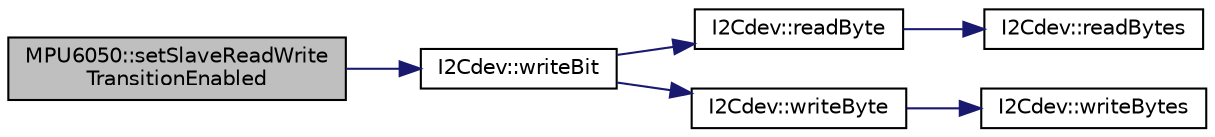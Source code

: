 digraph "MPU6050::setSlaveReadWriteTransitionEnabled"
{
  edge [fontname="Helvetica",fontsize="10",labelfontname="Helvetica",labelfontsize="10"];
  node [fontname="Helvetica",fontsize="10",shape=record];
  rankdir="LR";
  Node1262 [label="MPU6050::setSlaveReadWrite\lTransitionEnabled",height=0.2,width=0.4,color="black", fillcolor="grey75", style="filled", fontcolor="black"];
  Node1262 -> Node1263 [color="midnightblue",fontsize="10",style="solid",fontname="Helvetica"];
  Node1263 [label="I2Cdev::writeBit",height=0.2,width=0.4,color="black", fillcolor="white", style="filled",URL="$class_i2_cdev.html#aa68890af87de5471d32e583ebbd91acb",tooltip="write a single bit in an 8-bit device register. "];
  Node1263 -> Node1264 [color="midnightblue",fontsize="10",style="solid",fontname="Helvetica"];
  Node1264 [label="I2Cdev::readByte",height=0.2,width=0.4,color="black", fillcolor="white", style="filled",URL="$class_i2_cdev.html#aef1db446b45660c6631fc780278ac366",tooltip="Read single byte from an 8-bit device register. "];
  Node1264 -> Node1265 [color="midnightblue",fontsize="10",style="solid",fontname="Helvetica"];
  Node1265 [label="I2Cdev::readBytes",height=0.2,width=0.4,color="black", fillcolor="white", style="filled",URL="$class_i2_cdev.html#ae1eed9468ce4653e080bfd8481d2ac88",tooltip="Read multiple bytes from an 8-bit device register. "];
  Node1263 -> Node1266 [color="midnightblue",fontsize="10",style="solid",fontname="Helvetica"];
  Node1266 [label="I2Cdev::writeByte",height=0.2,width=0.4,color="black", fillcolor="white", style="filled",URL="$class_i2_cdev.html#aeb297637ef985cd562da465ba61b7042",tooltip="Write single byte to an 8-bit device register. "];
  Node1266 -> Node1267 [color="midnightblue",fontsize="10",style="solid",fontname="Helvetica"];
  Node1267 [label="I2Cdev::writeBytes",height=0.2,width=0.4,color="black", fillcolor="white", style="filled",URL="$class_i2_cdev.html#aa4e39cac6c0eac5112f9132084bcc93e"];
}
